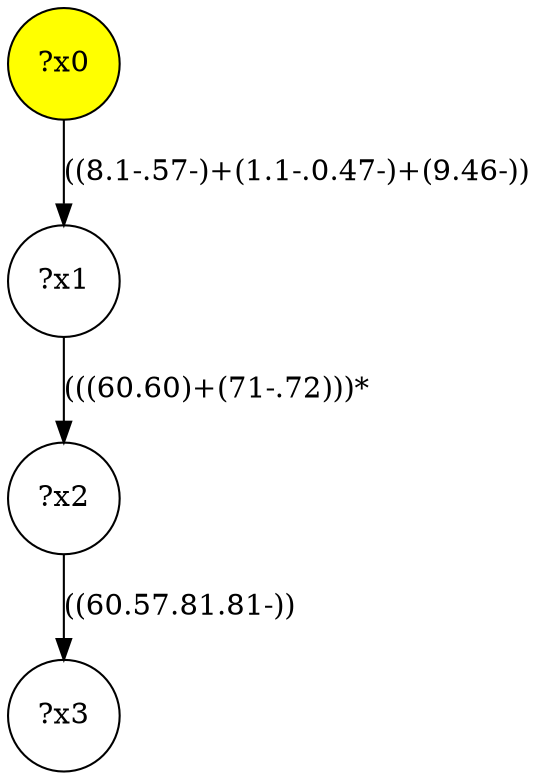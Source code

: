digraph g {
	x0 [fillcolor="yellow", style="filled," shape=circle, label="?x0"];
	x1 [shape=circle, label="?x1"];
	x0 -> x1 [label="((8.1-.57-)+(1.1-.0.47-)+(9.46-))"];
	x2 [shape=circle, label="?x2"];
	x1 -> x2 [label="(((60.60)+(71-.72)))*"];
	x3 [shape=circle, label="?x3"];
	x2 -> x3 [label="((60.57.81.81-))"];
}
